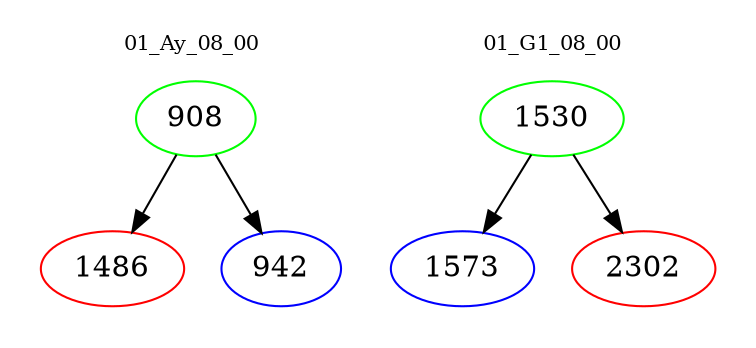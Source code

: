 digraph{
subgraph cluster_0 {
color = white
label = "01_Ay_08_00";
fontsize=10;
T0_908 [label="908", color="green"]
T0_908 -> T0_1486 [color="black"]
T0_1486 [label="1486", color="red"]
T0_908 -> T0_942 [color="black"]
T0_942 [label="942", color="blue"]
}
subgraph cluster_1 {
color = white
label = "01_G1_08_00";
fontsize=10;
T1_1530 [label="1530", color="green"]
T1_1530 -> T1_1573 [color="black"]
T1_1573 [label="1573", color="blue"]
T1_1530 -> T1_2302 [color="black"]
T1_2302 [label="2302", color="red"]
}
}
